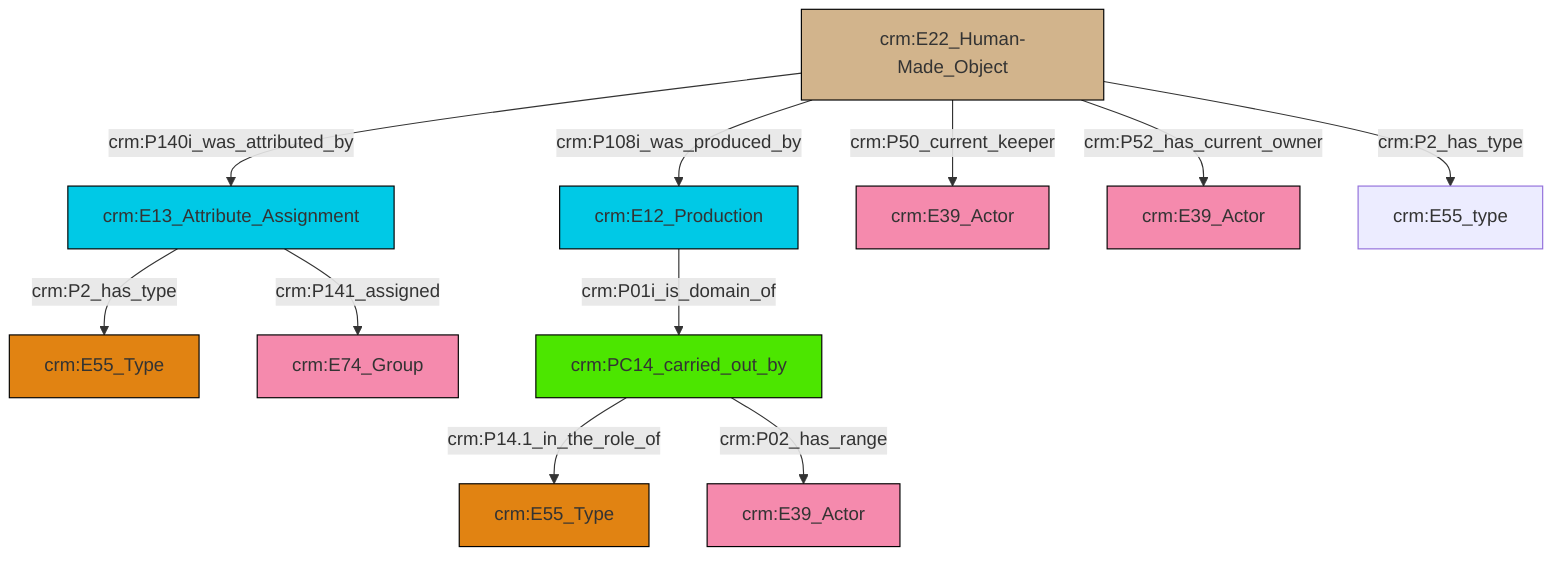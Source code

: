 graph TD
classDef Literal fill:#f2f2f2,stroke:#000000;
classDef CRM_Entity fill:#FFFFFF,stroke:#000000;
classDef Temporal_Entity fill:#00C9E6, stroke:#000000;
classDef Type fill:#E18312, stroke:#000000;
classDef Time-Span fill:#2C9C91, stroke:#000000;
classDef Appellation fill:#FFEB7F, stroke:#000000;
classDef Place fill:#008836, stroke:#000000;
classDef Persistent_Item fill:#B266B2, stroke:#000000;
classDef Conceptual_Object fill:#FFD700, stroke:#000000;
classDef Physical_Thing fill:#D2B48C, stroke:#000000;
classDef Actor fill:#f58aad, stroke:#000000;
classDef PC_Classes fill:#4ce600, stroke:#000000;
classDef Multi fill:#cccccc,stroke:#000000;

4["crm:E12_Production"]:::Temporal_Entity -->|crm:P01i_is_domain_of| 5["crm:PC14_carried_out_by"]:::PC_Classes
5["crm:PC14_carried_out_by"]:::PC_Classes -->|crm:P14.1_in_the_role_of| 7["crm:E55_Type"]:::Type
0["crm:E13_Attribute_Assignment"]:::Temporal_Entity -->|crm:P2_has_type| 2["crm:E55_Type"]:::Type
12["crm:E22_Human-Made_Object"]:::Physical_Thing -->|crm:P140i_was_attributed_by| 0["crm:E13_Attribute_Assignment"]:::Temporal_Entity
5["crm:PC14_carried_out_by"]:::PC_Classes -->|crm:P02_has_range| 13["crm:E39_Actor"]:::Actor
12["crm:E22_Human-Made_Object"]:::Physical_Thing -->|crm:P108i_was_produced_by| 4["crm:E12_Production"]:::Temporal_Entity
12["crm:E22_Human-Made_Object"]:::Physical_Thing -->|crm:P50_current_keeper| 14["crm:E39_Actor"]:::Actor
0["crm:E13_Attribute_Assignment"]:::Temporal_Entity -->|crm:P141_assigned| 16["crm:E74_Group"]:::Actor
12["crm:E22_Human-Made_Object"]:::Physical_Thing -->|crm:P52_has_current_owner| 17["crm:E39_Actor"]:::Actor
12["crm:E22_Human-Made_Object"]:::Physical_Thing -->|crm:P2_has_type| 9["crm:E55_type"]:::Default